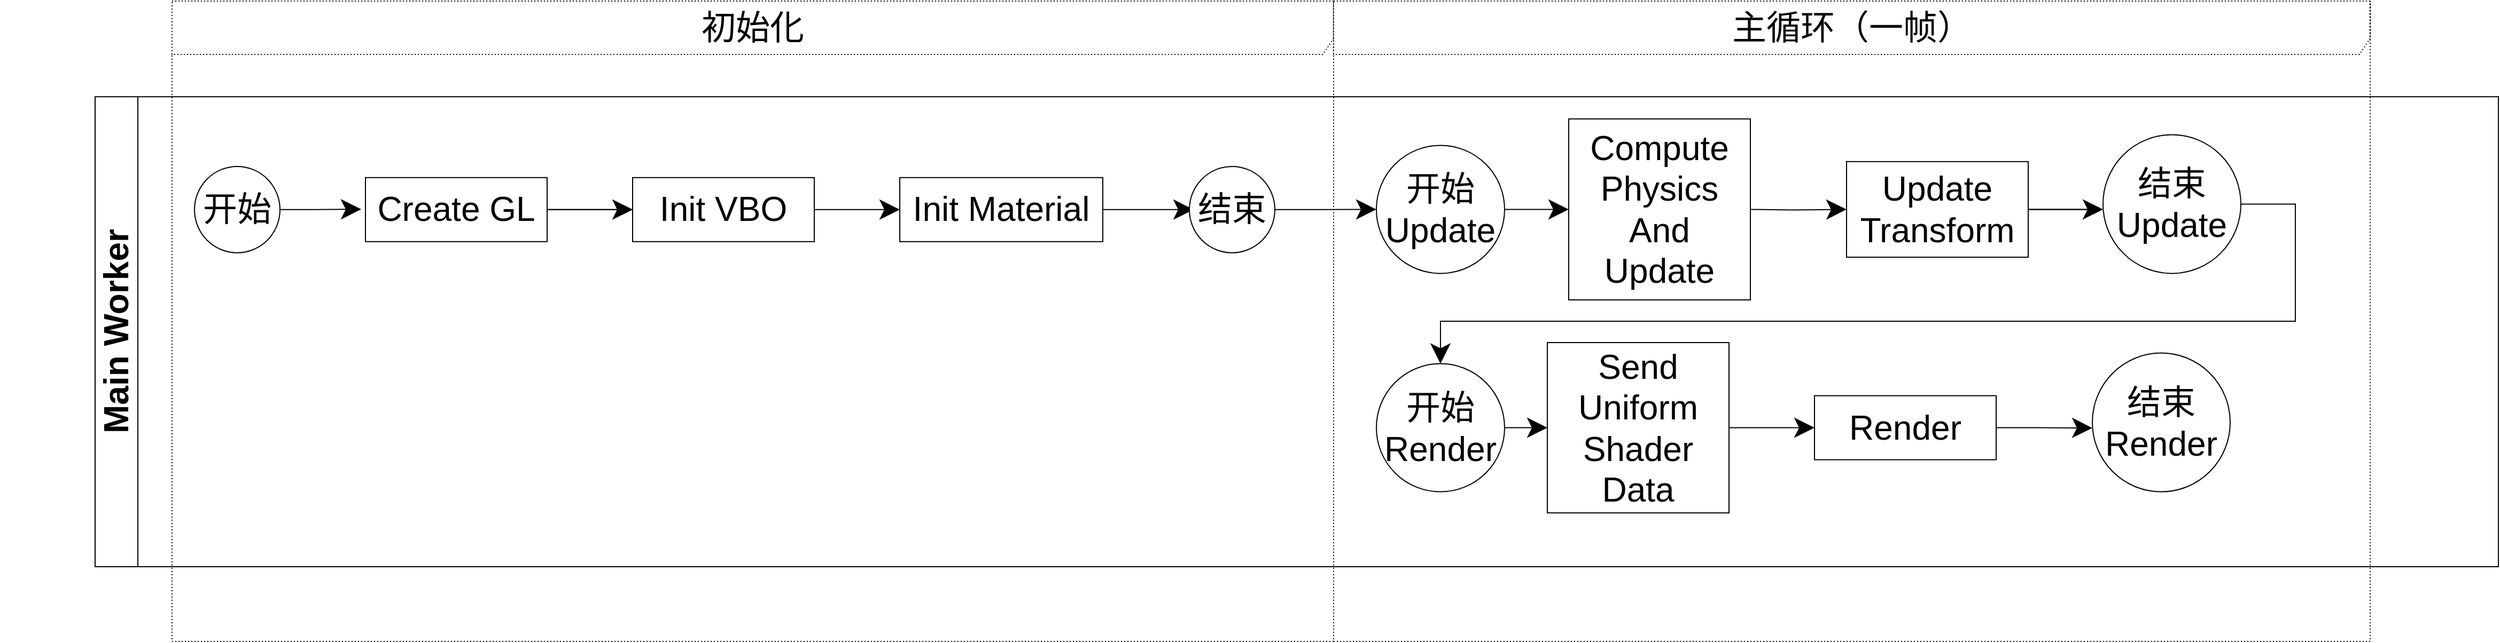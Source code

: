 <mxfile version="14.6.13" type="device"><diagram id="prtHgNgQTEPvFCAcTncT" name="Page-1"><mxGraphModel dx="3592" dy="3299" grid="1" gridSize="10" guides="1" tooltips="1" connect="1" arrows="1" fold="1" page="1" pageScale="1" pageWidth="827" pageHeight="1169" math="0" shadow="0"><root><mxCell id="0"/><mxCell id="1" parent="0"/><mxCell id="4QFXBRudnbNiF40zY8DR-1" value="&lt;font style=&quot;font-size: 32px&quot;&gt;初始化&lt;/font&gt;" style="shape=umlFrame;whiteSpace=wrap;html=1;width=1317;height=50;fontSize=22;dashed=1;dashPattern=1 2;" vertex="1" parent="1"><mxGeometry x="103" y="-80" width="1087" height="600" as="geometry"/></mxCell><mxCell id="dNxyNK7c78bLwvsdeMH5-19" value="&lt;font style=&quot;font-size: 32px&quot;&gt;Main Worker&lt;/font&gt;" style="swimlane;html=1;childLayout=stackLayout;resizeParent=1;resizeParentMax=0;horizontal=0;startSize=40;horizontalStack=0;fontSize=22;" parent="1" vertex="1"><mxGeometry x="31" y="9.58" width="2249" height="440.42" as="geometry"><mxRectangle x="120" y="120" width="30" height="50" as="alternateBounds"/></mxGeometry></mxCell><mxCell id="dNxyNK7c78bLwvsdeMH5-35" style="edgeStyle=orthogonalEdgeStyle;rounded=0;orthogonalLoop=1;jettySize=auto;html=1;endArrow=classic;endFill=1;fontSize=22;" parent="1" edge="1"><mxGeometry relative="1" as="geometry"><mxPoint x="-50" y="64.59" as="sourcePoint"/><mxPoint x="-49.966" y="64.59" as="targetPoint"/></mxGeometry></mxCell><mxCell id="4QFXBRudnbNiF40zY8DR-7" value="" style="edgeStyle=orthogonalEdgeStyle;rounded=0;orthogonalLoop=1;jettySize=auto;html=1;fontSize=32;endSize=16;startSize=16;" edge="1" parent="1" source="dNxyNK7c78bLwvsdeMH5-23"><mxGeometry relative="1" as="geometry"><mxPoint x="280" y="115" as="targetPoint"/></mxGeometry></mxCell><mxCell id="dNxyNK7c78bLwvsdeMH5-23" value="开始" style="ellipse;whiteSpace=wrap;html=1;fontSize=32;" parent="1" vertex="1"><mxGeometry x="124" y="75.0" width="80" height="80.83" as="geometry"/></mxCell><mxCell id="4QFXBRudnbNiF40zY8DR-4" value="&lt;font style=&quot;font-size: 32px&quot;&gt;主循环（一帧）&lt;/font&gt;" style="shape=umlFrame;whiteSpace=wrap;html=1;width=1240;height=50;fontSize=22;dashed=1;dashPattern=1 2;" vertex="1" parent="1"><mxGeometry x="1190" y="-80" width="970" height="600" as="geometry"/></mxCell><mxCell id="4QFXBRudnbNiF40zY8DR-14" value="" style="edgeStyle=orthogonalEdgeStyle;rounded=0;orthogonalLoop=1;jettySize=auto;html=1;fontSize=32;" edge="1" parent="1" source="4QFXBRudnbNiF40zY8DR-11" target="4QFXBRudnbNiF40zY8DR-13"><mxGeometry relative="1" as="geometry"/></mxCell><mxCell id="4QFXBRudnbNiF40zY8DR-15" value="" style="edgeStyle=orthogonalEdgeStyle;rounded=0;orthogonalLoop=1;jettySize=auto;html=1;fontSize=32;endSize=16;startSize=16;" edge="1" parent="1" source="4QFXBRudnbNiF40zY8DR-11" target="4QFXBRudnbNiF40zY8DR-13"><mxGeometry relative="1" as="geometry"/></mxCell><mxCell id="4QFXBRudnbNiF40zY8DR-11" value="Create GL" style="whiteSpace=wrap;html=1;fontSize=32;" vertex="1" parent="1"><mxGeometry x="284" y="85.41" width="170" height="60" as="geometry"/></mxCell><mxCell id="4QFXBRudnbNiF40zY8DR-19" value="" style="edgeStyle=orthogonalEdgeStyle;rounded=0;orthogonalLoop=1;jettySize=auto;html=1;fontSize=32;startSize=16;endSize=16;" edge="1" parent="1" source="4QFXBRudnbNiF40zY8DR-13" target="4QFXBRudnbNiF40zY8DR-18"><mxGeometry relative="1" as="geometry"/></mxCell><mxCell id="4QFXBRudnbNiF40zY8DR-13" value="Init VBO" style="whiteSpace=wrap;html=1;fontSize=32;" vertex="1" parent="1"><mxGeometry x="534" y="85.41" width="170" height="60" as="geometry"/></mxCell><mxCell id="4QFXBRudnbNiF40zY8DR-21" value="" style="edgeStyle=orthogonalEdgeStyle;rounded=0;orthogonalLoop=1;jettySize=auto;html=1;fontSize=32;startSize=16;endSize=16;" edge="1" parent="1" source="4QFXBRudnbNiF40zY8DR-18"><mxGeometry relative="1" as="geometry"><mxPoint x="1059.0" y="115.41" as="targetPoint"/></mxGeometry></mxCell><mxCell id="4QFXBRudnbNiF40zY8DR-18" value="Init Material" style="whiteSpace=wrap;html=1;fontSize=32;" vertex="1" parent="1"><mxGeometry x="784" y="85.41" width="190" height="60" as="geometry"/></mxCell><mxCell id="4QFXBRudnbNiF40zY8DR-58" style="edgeStyle=orthogonalEdgeStyle;rounded=0;orthogonalLoop=1;jettySize=auto;html=1;entryX=0;entryY=0.5;entryDx=0;entryDy=0;fontSize=32;startSize=16;endSize=16;" edge="1" parent="1" source="4QFXBRudnbNiF40zY8DR-22"><mxGeometry relative="1" as="geometry"><mxPoint x="1230.0" y="115.2" as="targetPoint"/></mxGeometry></mxCell><mxCell id="4QFXBRudnbNiF40zY8DR-22" value="结束" style="ellipse;whiteSpace=wrap;html=1;fontSize=32;" vertex="1" parent="1"><mxGeometry x="1055" y="75.0" width="80" height="80.83" as="geometry"/></mxCell><mxCell id="4QFXBRudnbNiF40zY8DR-23" value="" style="edgeStyle=orthogonalEdgeStyle;rounded=0;orthogonalLoop=1;jettySize=auto;html=1;fontSize=32;endSize=16;startSize=16;" edge="1" parent="1"><mxGeometry relative="1" as="geometry"><mxPoint x="1350" y="115.21" as="sourcePoint"/><mxPoint x="1410" y="115.21" as="targetPoint"/></mxGeometry></mxCell><mxCell id="4QFXBRudnbNiF40zY8DR-25" value="" style="edgeStyle=orthogonalEdgeStyle;rounded=0;orthogonalLoop=1;jettySize=auto;html=1;fontSize=32;endSize=16;startSize=16;" edge="1" parent="1" target="4QFXBRudnbNiF40zY8DR-29"><mxGeometry relative="1" as="geometry"><mxPoint x="1580" y="115.2" as="sourcePoint"/></mxGeometry></mxCell><mxCell id="4QFXBRudnbNiF40zY8DR-27" value="" style="edgeStyle=orthogonalEdgeStyle;rounded=0;orthogonalLoop=1;jettySize=auto;html=1;fontSize=32;" edge="1" parent="1" source="4QFXBRudnbNiF40zY8DR-29"><mxGeometry relative="1" as="geometry"><mxPoint x="1910" y="115.21" as="targetPoint"/></mxGeometry></mxCell><mxCell id="4QFXBRudnbNiF40zY8DR-28" value="" style="edgeStyle=orthogonalEdgeStyle;rounded=0;orthogonalLoop=1;jettySize=auto;html=1;fontSize=32;endSize=16;startSize=16;" edge="1" parent="1" source="4QFXBRudnbNiF40zY8DR-29"><mxGeometry relative="1" as="geometry"><mxPoint x="1910" y="115.21" as="targetPoint"/></mxGeometry></mxCell><mxCell id="4QFXBRudnbNiF40zY8DR-29" value="Update Transform" style="whiteSpace=wrap;html=1;fontSize=32;" vertex="1" parent="1"><mxGeometry x="1670" y="70.42" width="170" height="89.58" as="geometry"/></mxCell><mxCell id="4QFXBRudnbNiF40zY8DR-57" style="edgeStyle=orthogonalEdgeStyle;rounded=0;orthogonalLoop=1;jettySize=auto;html=1;entryX=0.5;entryY=0;entryDx=0;entryDy=0;fontSize=32;startSize=16;endSize=16;" edge="1" parent="1" source="4QFXBRudnbNiF40zY8DR-35" target="4QFXBRudnbNiF40zY8DR-54"><mxGeometry relative="1" as="geometry"><Array as="points"><mxPoint x="2090" y="110"/><mxPoint x="2090" y="220"/><mxPoint x="1290" y="220"/></Array></mxGeometry></mxCell><mxCell id="4QFXBRudnbNiF40zY8DR-35" value="结束Update" style="ellipse;whiteSpace=wrap;html=1;fontSize=32;" vertex="1" parent="1"><mxGeometry x="1910" y="45.22" width="129" height="129.99" as="geometry"/></mxCell><mxCell id="4QFXBRudnbNiF40zY8DR-37" value="" style="edgeStyle=orthogonalEdgeStyle;rounded=0;orthogonalLoop=1;jettySize=auto;html=1;fontSize=32;endSize=16;startSize=16;" edge="1" parent="1"><mxGeometry relative="1" as="geometry"><mxPoint x="1330" y="319.79" as="sourcePoint"/><mxPoint x="1390" y="319.79" as="targetPoint"/></mxGeometry></mxCell><mxCell id="4QFXBRudnbNiF40zY8DR-44" value="" style="edgeStyle=orthogonalEdgeStyle;rounded=0;orthogonalLoop=1;jettySize=auto;html=1;fontSize=32;startSize=16;endSize=16;" edge="1" parent="1" source="4QFXBRudnbNiF40zY8DR-45" target="4QFXBRudnbNiF40zY8DR-48"><mxGeometry relative="1" as="geometry"/></mxCell><mxCell id="4QFXBRudnbNiF40zY8DR-45" value="Send Uniform Shader Data" style="whiteSpace=wrap;html=1;fontSize=32;" vertex="1" parent="1"><mxGeometry x="1390" y="240" width="170" height="159.58" as="geometry"/></mxCell><mxCell id="4QFXBRudnbNiF40zY8DR-47" value="" style="edgeStyle=orthogonalEdgeStyle;rounded=0;orthogonalLoop=1;jettySize=auto;html=1;fontSize=32;startSize=16;endSize=16;" edge="1" parent="1" source="4QFXBRudnbNiF40zY8DR-48"><mxGeometry relative="1" as="geometry"><mxPoint x="1900" y="320" as="targetPoint"/></mxGeometry></mxCell><mxCell id="4QFXBRudnbNiF40zY8DR-48" value="Render" style="whiteSpace=wrap;html=1;fontSize=32;" vertex="1" parent="1"><mxGeometry x="1640" y="289.78" width="170" height="60" as="geometry"/></mxCell><mxCell id="4QFXBRudnbNiF40zY8DR-49" value="结束Render" style="ellipse;whiteSpace=wrap;html=1;fontSize=32;" vertex="1" parent="1"><mxGeometry x="1900" y="249.8" width="129" height="129.99" as="geometry"/></mxCell><mxCell id="4QFXBRudnbNiF40zY8DR-50" value="Compute Physics And Update" style="whiteSpace=wrap;html=1;fontSize=32;" vertex="1" parent="1"><mxGeometry x="1410" y="30.42" width="170" height="169.58" as="geometry"/></mxCell><mxCell id="4QFXBRudnbNiF40zY8DR-51" value="开始Update" style="ellipse;whiteSpace=wrap;html=1;fontSize=32;" vertex="1" parent="1"><mxGeometry x="1230" y="55.21" width="120" height="120" as="geometry"/></mxCell><mxCell id="4QFXBRudnbNiF40zY8DR-54" value="开始Render" style="ellipse;whiteSpace=wrap;html=1;fontSize=32;" vertex="1" parent="1"><mxGeometry x="1230" y="259.79" width="120" height="120" as="geometry"/></mxCell></root></mxGraphModel></diagram></mxfile>